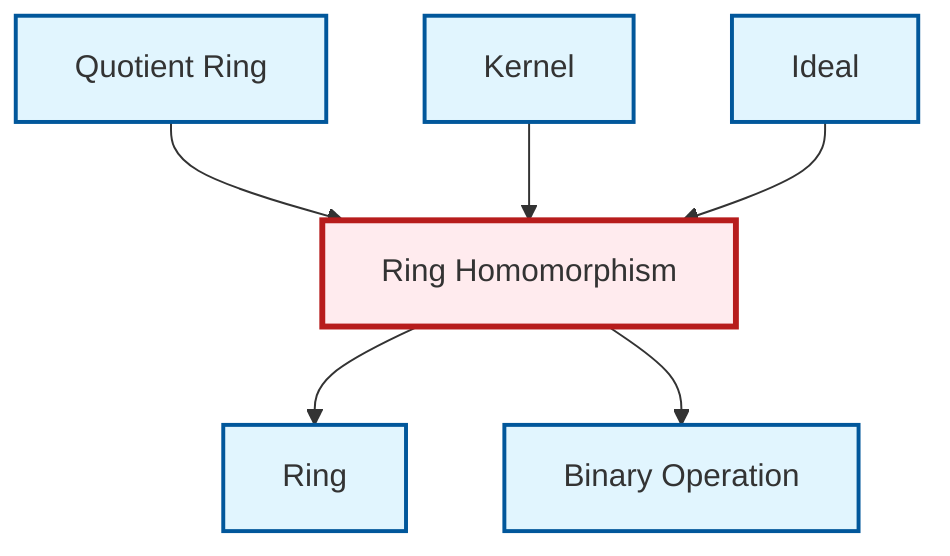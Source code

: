 graph TD
    classDef definition fill:#e1f5fe,stroke:#01579b,stroke-width:2px
    classDef theorem fill:#f3e5f5,stroke:#4a148c,stroke-width:2px
    classDef axiom fill:#fff3e0,stroke:#e65100,stroke-width:2px
    classDef example fill:#e8f5e9,stroke:#1b5e20,stroke-width:2px
    classDef current fill:#ffebee,stroke:#b71c1c,stroke-width:3px
    def-ring["Ring"]:::definition
    def-quotient-ring["Quotient Ring"]:::definition
    def-kernel["Kernel"]:::definition
    def-ideal["Ideal"]:::definition
    def-ring-homomorphism["Ring Homomorphism"]:::definition
    def-binary-operation["Binary Operation"]:::definition
    def-ring-homomorphism --> def-ring
    def-quotient-ring --> def-ring-homomorphism
    def-kernel --> def-ring-homomorphism
    def-ideal --> def-ring-homomorphism
    def-ring-homomorphism --> def-binary-operation
    class def-ring-homomorphism current
